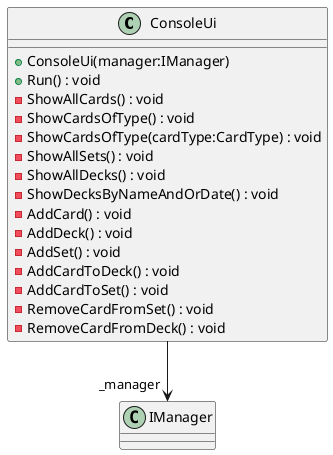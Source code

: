 @startuml
class ConsoleUi {
    + ConsoleUi(manager:IManager)
    + Run() : void
    - ShowAllCards() : void
    - ShowCardsOfType() : void
    - ShowCardsOfType(cardType:CardType) : void
    - ShowAllSets() : void
    - ShowAllDecks() : void
    - ShowDecksByNameAndOrDate() : void
    - AddCard() : void
    - AddDeck() : void
    - AddSet() : void
    - AddCardToDeck() : void
    - AddCardToSet() : void
    - RemoveCardFromSet() : void
    - RemoveCardFromDeck() : void
}
ConsoleUi --> "_manager" IManager
@enduml

